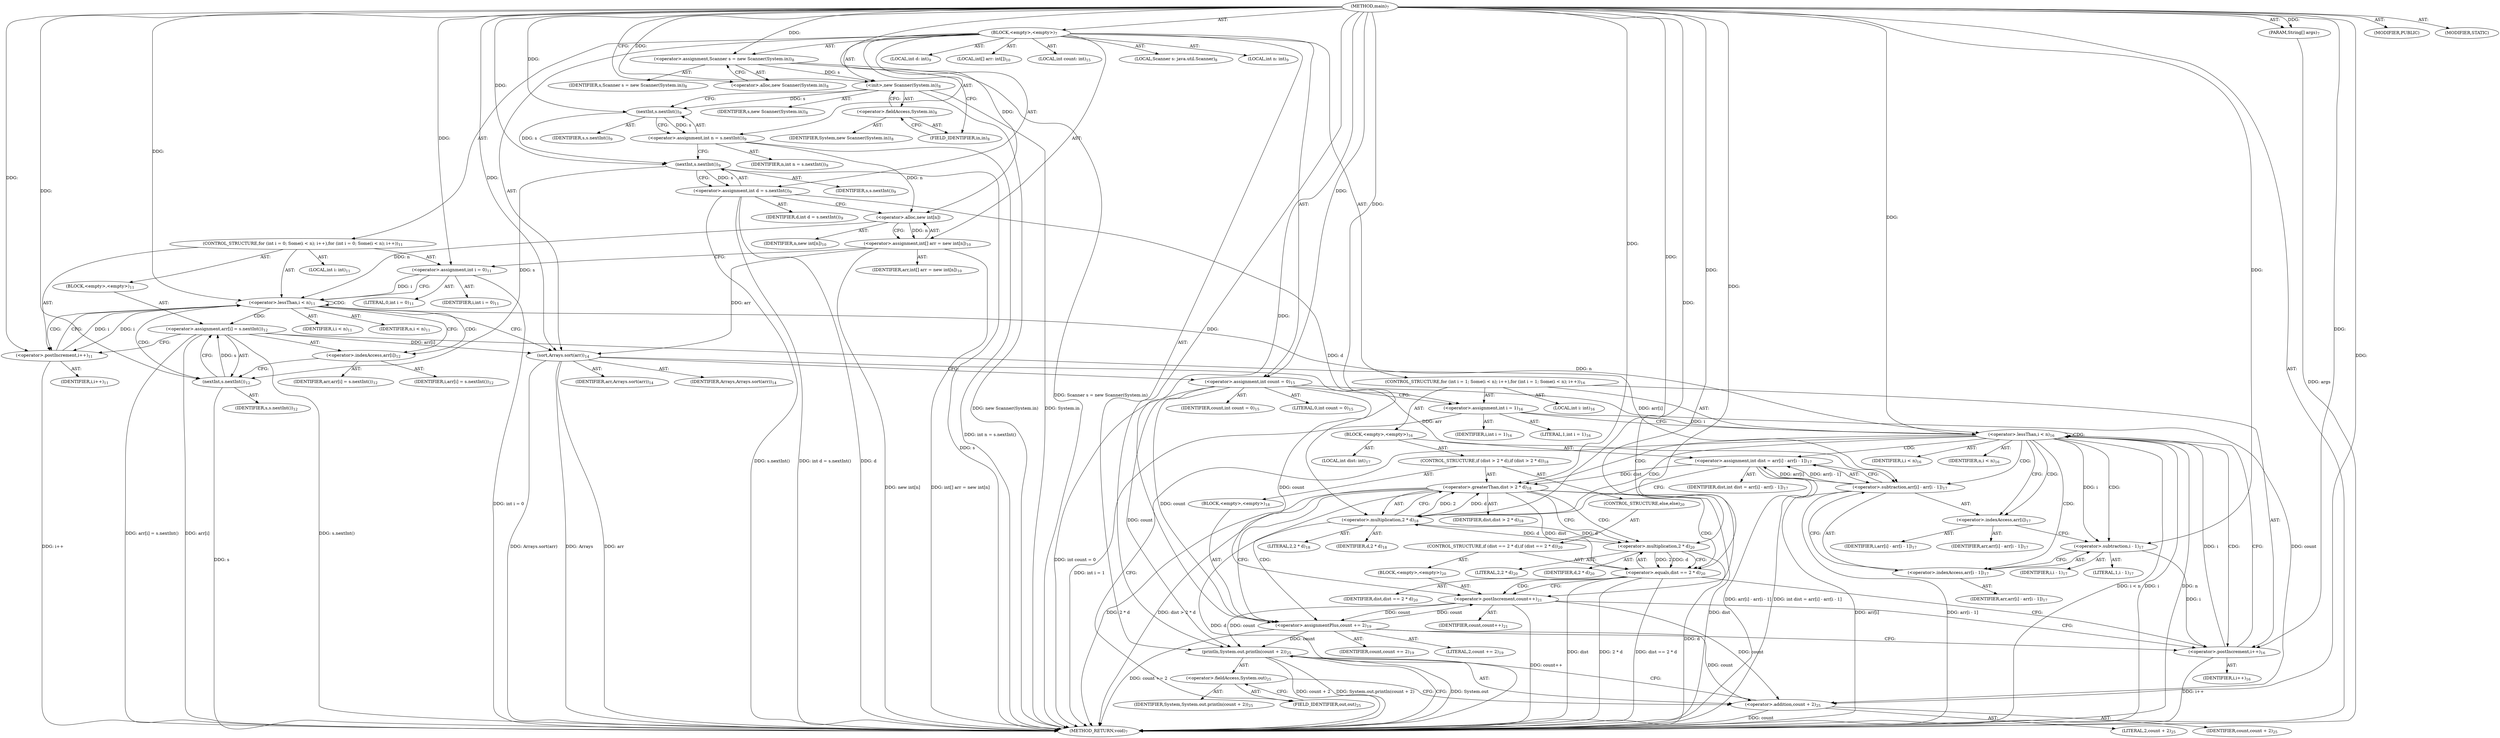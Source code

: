 digraph "main" {  
"19" [label = <(METHOD,main)<SUB>7</SUB>> ]
"20" [label = <(PARAM,String[] args)<SUB>7</SUB>> ]
"21" [label = <(BLOCK,&lt;empty&gt;,&lt;empty&gt;)<SUB>7</SUB>> ]
"4" [label = <(LOCAL,Scanner s: java.util.Scanner)<SUB>8</SUB>> ]
"22" [label = <(&lt;operator&gt;.assignment,Scanner s = new Scanner(System.in))<SUB>8</SUB>> ]
"23" [label = <(IDENTIFIER,s,Scanner s = new Scanner(System.in))<SUB>8</SUB>> ]
"24" [label = <(&lt;operator&gt;.alloc,new Scanner(System.in))<SUB>8</SUB>> ]
"25" [label = <(&lt;init&gt;,new Scanner(System.in))<SUB>8</SUB>> ]
"3" [label = <(IDENTIFIER,s,new Scanner(System.in))<SUB>8</SUB>> ]
"26" [label = <(&lt;operator&gt;.fieldAccess,System.in)<SUB>8</SUB>> ]
"27" [label = <(IDENTIFIER,System,new Scanner(System.in))<SUB>8</SUB>> ]
"28" [label = <(FIELD_IDENTIFIER,in,in)<SUB>8</SUB>> ]
"29" [label = <(LOCAL,int n: int)<SUB>9</SUB>> ]
"30" [label = <(LOCAL,int d: int)<SUB>9</SUB>> ]
"31" [label = <(&lt;operator&gt;.assignment,int n = s.nextInt())<SUB>9</SUB>> ]
"32" [label = <(IDENTIFIER,n,int n = s.nextInt())<SUB>9</SUB>> ]
"33" [label = <(nextInt,s.nextInt())<SUB>9</SUB>> ]
"34" [label = <(IDENTIFIER,s,s.nextInt())<SUB>9</SUB>> ]
"35" [label = <(&lt;operator&gt;.assignment,int d = s.nextInt())<SUB>9</SUB>> ]
"36" [label = <(IDENTIFIER,d,int d = s.nextInt())<SUB>9</SUB>> ]
"37" [label = <(nextInt,s.nextInt())<SUB>9</SUB>> ]
"38" [label = <(IDENTIFIER,s,s.nextInt())<SUB>9</SUB>> ]
"39" [label = <(LOCAL,int[] arr: int[])<SUB>10</SUB>> ]
"40" [label = <(&lt;operator&gt;.assignment,int[] arr = new int[n])<SUB>10</SUB>> ]
"41" [label = <(IDENTIFIER,arr,int[] arr = new int[n])<SUB>10</SUB>> ]
"42" [label = <(&lt;operator&gt;.alloc,new int[n])> ]
"43" [label = <(IDENTIFIER,n,new int[n])<SUB>10</SUB>> ]
"44" [label = <(CONTROL_STRUCTURE,for (int i = 0; Some(i &lt; n); i++),for (int i = 0; Some(i &lt; n); i++))<SUB>11</SUB>> ]
"45" [label = <(LOCAL,int i: int)<SUB>11</SUB>> ]
"46" [label = <(&lt;operator&gt;.assignment,int i = 0)<SUB>11</SUB>> ]
"47" [label = <(IDENTIFIER,i,int i = 0)<SUB>11</SUB>> ]
"48" [label = <(LITERAL,0,int i = 0)<SUB>11</SUB>> ]
"49" [label = <(&lt;operator&gt;.lessThan,i &lt; n)<SUB>11</SUB>> ]
"50" [label = <(IDENTIFIER,i,i &lt; n)<SUB>11</SUB>> ]
"51" [label = <(IDENTIFIER,n,i &lt; n)<SUB>11</SUB>> ]
"52" [label = <(&lt;operator&gt;.postIncrement,i++)<SUB>11</SUB>> ]
"53" [label = <(IDENTIFIER,i,i++)<SUB>11</SUB>> ]
"54" [label = <(BLOCK,&lt;empty&gt;,&lt;empty&gt;)<SUB>11</SUB>> ]
"55" [label = <(&lt;operator&gt;.assignment,arr[i] = s.nextInt())<SUB>12</SUB>> ]
"56" [label = <(&lt;operator&gt;.indexAccess,arr[i])<SUB>12</SUB>> ]
"57" [label = <(IDENTIFIER,arr,arr[i] = s.nextInt())<SUB>12</SUB>> ]
"58" [label = <(IDENTIFIER,i,arr[i] = s.nextInt())<SUB>12</SUB>> ]
"59" [label = <(nextInt,s.nextInt())<SUB>12</SUB>> ]
"60" [label = <(IDENTIFIER,s,s.nextInt())<SUB>12</SUB>> ]
"61" [label = <(sort,Arrays.sort(arr))<SUB>14</SUB>> ]
"62" [label = <(IDENTIFIER,Arrays,Arrays.sort(arr))<SUB>14</SUB>> ]
"63" [label = <(IDENTIFIER,arr,Arrays.sort(arr))<SUB>14</SUB>> ]
"64" [label = <(LOCAL,int count: int)<SUB>15</SUB>> ]
"65" [label = <(&lt;operator&gt;.assignment,int count = 0)<SUB>15</SUB>> ]
"66" [label = <(IDENTIFIER,count,int count = 0)<SUB>15</SUB>> ]
"67" [label = <(LITERAL,0,int count = 0)<SUB>15</SUB>> ]
"68" [label = <(CONTROL_STRUCTURE,for (int i = 1; Some(i &lt; n); i++),for (int i = 1; Some(i &lt; n); i++))<SUB>16</SUB>> ]
"69" [label = <(LOCAL,int i: int)<SUB>16</SUB>> ]
"70" [label = <(&lt;operator&gt;.assignment,int i = 1)<SUB>16</SUB>> ]
"71" [label = <(IDENTIFIER,i,int i = 1)<SUB>16</SUB>> ]
"72" [label = <(LITERAL,1,int i = 1)<SUB>16</SUB>> ]
"73" [label = <(&lt;operator&gt;.lessThan,i &lt; n)<SUB>16</SUB>> ]
"74" [label = <(IDENTIFIER,i,i &lt; n)<SUB>16</SUB>> ]
"75" [label = <(IDENTIFIER,n,i &lt; n)<SUB>16</SUB>> ]
"76" [label = <(&lt;operator&gt;.postIncrement,i++)<SUB>16</SUB>> ]
"77" [label = <(IDENTIFIER,i,i++)<SUB>16</SUB>> ]
"78" [label = <(BLOCK,&lt;empty&gt;,&lt;empty&gt;)<SUB>16</SUB>> ]
"79" [label = <(LOCAL,int dist: int)<SUB>17</SUB>> ]
"80" [label = <(&lt;operator&gt;.assignment,int dist = arr[i] - arr[i - 1])<SUB>17</SUB>> ]
"81" [label = <(IDENTIFIER,dist,int dist = arr[i] - arr[i - 1])<SUB>17</SUB>> ]
"82" [label = <(&lt;operator&gt;.subtraction,arr[i] - arr[i - 1])<SUB>17</SUB>> ]
"83" [label = <(&lt;operator&gt;.indexAccess,arr[i])<SUB>17</SUB>> ]
"84" [label = <(IDENTIFIER,arr,arr[i] - arr[i - 1])<SUB>17</SUB>> ]
"85" [label = <(IDENTIFIER,i,arr[i] - arr[i - 1])<SUB>17</SUB>> ]
"86" [label = <(&lt;operator&gt;.indexAccess,arr[i - 1])<SUB>17</SUB>> ]
"87" [label = <(IDENTIFIER,arr,arr[i] - arr[i - 1])<SUB>17</SUB>> ]
"88" [label = <(&lt;operator&gt;.subtraction,i - 1)<SUB>17</SUB>> ]
"89" [label = <(IDENTIFIER,i,i - 1)<SUB>17</SUB>> ]
"90" [label = <(LITERAL,1,i - 1)<SUB>17</SUB>> ]
"91" [label = <(CONTROL_STRUCTURE,if (dist &gt; 2 * d),if (dist &gt; 2 * d))<SUB>18</SUB>> ]
"92" [label = <(&lt;operator&gt;.greaterThan,dist &gt; 2 * d)<SUB>18</SUB>> ]
"93" [label = <(IDENTIFIER,dist,dist &gt; 2 * d)<SUB>18</SUB>> ]
"94" [label = <(&lt;operator&gt;.multiplication,2 * d)<SUB>18</SUB>> ]
"95" [label = <(LITERAL,2,2 * d)<SUB>18</SUB>> ]
"96" [label = <(IDENTIFIER,d,2 * d)<SUB>18</SUB>> ]
"97" [label = <(BLOCK,&lt;empty&gt;,&lt;empty&gt;)<SUB>18</SUB>> ]
"98" [label = <(&lt;operator&gt;.assignmentPlus,count += 2)<SUB>19</SUB>> ]
"99" [label = <(IDENTIFIER,count,count += 2)<SUB>19</SUB>> ]
"100" [label = <(LITERAL,2,count += 2)<SUB>19</SUB>> ]
"101" [label = <(CONTROL_STRUCTURE,else,else)<SUB>20</SUB>> ]
"102" [label = <(CONTROL_STRUCTURE,if (dist == 2 * d),if (dist == 2 * d))<SUB>20</SUB>> ]
"103" [label = <(&lt;operator&gt;.equals,dist == 2 * d)<SUB>20</SUB>> ]
"104" [label = <(IDENTIFIER,dist,dist == 2 * d)<SUB>20</SUB>> ]
"105" [label = <(&lt;operator&gt;.multiplication,2 * d)<SUB>20</SUB>> ]
"106" [label = <(LITERAL,2,2 * d)<SUB>20</SUB>> ]
"107" [label = <(IDENTIFIER,d,2 * d)<SUB>20</SUB>> ]
"108" [label = <(BLOCK,&lt;empty&gt;,&lt;empty&gt;)<SUB>20</SUB>> ]
"109" [label = <(&lt;operator&gt;.postIncrement,count++)<SUB>21</SUB>> ]
"110" [label = <(IDENTIFIER,count,count++)<SUB>21</SUB>> ]
"111" [label = <(println,System.out.println(count + 2))<SUB>25</SUB>> ]
"112" [label = <(&lt;operator&gt;.fieldAccess,System.out)<SUB>25</SUB>> ]
"113" [label = <(IDENTIFIER,System,System.out.println(count + 2))<SUB>25</SUB>> ]
"114" [label = <(FIELD_IDENTIFIER,out,out)<SUB>25</SUB>> ]
"115" [label = <(&lt;operator&gt;.addition,count + 2)<SUB>25</SUB>> ]
"116" [label = <(IDENTIFIER,count,count + 2)<SUB>25</SUB>> ]
"117" [label = <(LITERAL,2,count + 2)<SUB>25</SUB>> ]
"118" [label = <(MODIFIER,PUBLIC)> ]
"119" [label = <(MODIFIER,STATIC)> ]
"120" [label = <(METHOD_RETURN,void)<SUB>7</SUB>> ]
  "19" -> "20"  [ label = "AST: "] 
  "19" -> "21"  [ label = "AST: "] 
  "19" -> "118"  [ label = "AST: "] 
  "19" -> "119"  [ label = "AST: "] 
  "19" -> "120"  [ label = "AST: "] 
  "21" -> "4"  [ label = "AST: "] 
  "21" -> "22"  [ label = "AST: "] 
  "21" -> "25"  [ label = "AST: "] 
  "21" -> "29"  [ label = "AST: "] 
  "21" -> "30"  [ label = "AST: "] 
  "21" -> "31"  [ label = "AST: "] 
  "21" -> "35"  [ label = "AST: "] 
  "21" -> "39"  [ label = "AST: "] 
  "21" -> "40"  [ label = "AST: "] 
  "21" -> "44"  [ label = "AST: "] 
  "21" -> "61"  [ label = "AST: "] 
  "21" -> "64"  [ label = "AST: "] 
  "21" -> "65"  [ label = "AST: "] 
  "21" -> "68"  [ label = "AST: "] 
  "21" -> "111"  [ label = "AST: "] 
  "22" -> "23"  [ label = "AST: "] 
  "22" -> "24"  [ label = "AST: "] 
  "25" -> "3"  [ label = "AST: "] 
  "25" -> "26"  [ label = "AST: "] 
  "26" -> "27"  [ label = "AST: "] 
  "26" -> "28"  [ label = "AST: "] 
  "31" -> "32"  [ label = "AST: "] 
  "31" -> "33"  [ label = "AST: "] 
  "33" -> "34"  [ label = "AST: "] 
  "35" -> "36"  [ label = "AST: "] 
  "35" -> "37"  [ label = "AST: "] 
  "37" -> "38"  [ label = "AST: "] 
  "40" -> "41"  [ label = "AST: "] 
  "40" -> "42"  [ label = "AST: "] 
  "42" -> "43"  [ label = "AST: "] 
  "44" -> "45"  [ label = "AST: "] 
  "44" -> "46"  [ label = "AST: "] 
  "44" -> "49"  [ label = "AST: "] 
  "44" -> "52"  [ label = "AST: "] 
  "44" -> "54"  [ label = "AST: "] 
  "46" -> "47"  [ label = "AST: "] 
  "46" -> "48"  [ label = "AST: "] 
  "49" -> "50"  [ label = "AST: "] 
  "49" -> "51"  [ label = "AST: "] 
  "52" -> "53"  [ label = "AST: "] 
  "54" -> "55"  [ label = "AST: "] 
  "55" -> "56"  [ label = "AST: "] 
  "55" -> "59"  [ label = "AST: "] 
  "56" -> "57"  [ label = "AST: "] 
  "56" -> "58"  [ label = "AST: "] 
  "59" -> "60"  [ label = "AST: "] 
  "61" -> "62"  [ label = "AST: "] 
  "61" -> "63"  [ label = "AST: "] 
  "65" -> "66"  [ label = "AST: "] 
  "65" -> "67"  [ label = "AST: "] 
  "68" -> "69"  [ label = "AST: "] 
  "68" -> "70"  [ label = "AST: "] 
  "68" -> "73"  [ label = "AST: "] 
  "68" -> "76"  [ label = "AST: "] 
  "68" -> "78"  [ label = "AST: "] 
  "70" -> "71"  [ label = "AST: "] 
  "70" -> "72"  [ label = "AST: "] 
  "73" -> "74"  [ label = "AST: "] 
  "73" -> "75"  [ label = "AST: "] 
  "76" -> "77"  [ label = "AST: "] 
  "78" -> "79"  [ label = "AST: "] 
  "78" -> "80"  [ label = "AST: "] 
  "78" -> "91"  [ label = "AST: "] 
  "80" -> "81"  [ label = "AST: "] 
  "80" -> "82"  [ label = "AST: "] 
  "82" -> "83"  [ label = "AST: "] 
  "82" -> "86"  [ label = "AST: "] 
  "83" -> "84"  [ label = "AST: "] 
  "83" -> "85"  [ label = "AST: "] 
  "86" -> "87"  [ label = "AST: "] 
  "86" -> "88"  [ label = "AST: "] 
  "88" -> "89"  [ label = "AST: "] 
  "88" -> "90"  [ label = "AST: "] 
  "91" -> "92"  [ label = "AST: "] 
  "91" -> "97"  [ label = "AST: "] 
  "91" -> "101"  [ label = "AST: "] 
  "92" -> "93"  [ label = "AST: "] 
  "92" -> "94"  [ label = "AST: "] 
  "94" -> "95"  [ label = "AST: "] 
  "94" -> "96"  [ label = "AST: "] 
  "97" -> "98"  [ label = "AST: "] 
  "98" -> "99"  [ label = "AST: "] 
  "98" -> "100"  [ label = "AST: "] 
  "101" -> "102"  [ label = "AST: "] 
  "102" -> "103"  [ label = "AST: "] 
  "102" -> "108"  [ label = "AST: "] 
  "103" -> "104"  [ label = "AST: "] 
  "103" -> "105"  [ label = "AST: "] 
  "105" -> "106"  [ label = "AST: "] 
  "105" -> "107"  [ label = "AST: "] 
  "108" -> "109"  [ label = "AST: "] 
  "109" -> "110"  [ label = "AST: "] 
  "111" -> "112"  [ label = "AST: "] 
  "111" -> "115"  [ label = "AST: "] 
  "112" -> "113"  [ label = "AST: "] 
  "112" -> "114"  [ label = "AST: "] 
  "115" -> "116"  [ label = "AST: "] 
  "115" -> "117"  [ label = "AST: "] 
  "22" -> "28"  [ label = "CFG: "] 
  "25" -> "33"  [ label = "CFG: "] 
  "31" -> "37"  [ label = "CFG: "] 
  "35" -> "42"  [ label = "CFG: "] 
  "40" -> "46"  [ label = "CFG: "] 
  "61" -> "65"  [ label = "CFG: "] 
  "65" -> "70"  [ label = "CFG: "] 
  "111" -> "120"  [ label = "CFG: "] 
  "24" -> "22"  [ label = "CFG: "] 
  "26" -> "25"  [ label = "CFG: "] 
  "33" -> "31"  [ label = "CFG: "] 
  "37" -> "35"  [ label = "CFG: "] 
  "42" -> "40"  [ label = "CFG: "] 
  "46" -> "49"  [ label = "CFG: "] 
  "49" -> "56"  [ label = "CFG: "] 
  "49" -> "61"  [ label = "CFG: "] 
  "52" -> "49"  [ label = "CFG: "] 
  "70" -> "73"  [ label = "CFG: "] 
  "73" -> "83"  [ label = "CFG: "] 
  "73" -> "114"  [ label = "CFG: "] 
  "76" -> "73"  [ label = "CFG: "] 
  "112" -> "115"  [ label = "CFG: "] 
  "115" -> "111"  [ label = "CFG: "] 
  "28" -> "26"  [ label = "CFG: "] 
  "55" -> "52"  [ label = "CFG: "] 
  "80" -> "94"  [ label = "CFG: "] 
  "114" -> "112"  [ label = "CFG: "] 
  "56" -> "59"  [ label = "CFG: "] 
  "59" -> "55"  [ label = "CFG: "] 
  "82" -> "80"  [ label = "CFG: "] 
  "92" -> "98"  [ label = "CFG: "] 
  "92" -> "105"  [ label = "CFG: "] 
  "83" -> "88"  [ label = "CFG: "] 
  "86" -> "82"  [ label = "CFG: "] 
  "94" -> "92"  [ label = "CFG: "] 
  "98" -> "76"  [ label = "CFG: "] 
  "88" -> "86"  [ label = "CFG: "] 
  "103" -> "109"  [ label = "CFG: "] 
  "103" -> "76"  [ label = "CFG: "] 
  "105" -> "103"  [ label = "CFG: "] 
  "109" -> "76"  [ label = "CFG: "] 
  "19" -> "24"  [ label = "CFG: "] 
  "20" -> "120"  [ label = "DDG: args"] 
  "22" -> "120"  [ label = "DDG: Scanner s = new Scanner(System.in)"] 
  "25" -> "120"  [ label = "DDG: System.in"] 
  "25" -> "120"  [ label = "DDG: new Scanner(System.in)"] 
  "31" -> "120"  [ label = "DDG: int n = s.nextInt()"] 
  "35" -> "120"  [ label = "DDG: d"] 
  "37" -> "120"  [ label = "DDG: s"] 
  "35" -> "120"  [ label = "DDG: s.nextInt()"] 
  "35" -> "120"  [ label = "DDG: int d = s.nextInt()"] 
  "40" -> "120"  [ label = "DDG: new int[n]"] 
  "40" -> "120"  [ label = "DDG: int[] arr = new int[n]"] 
  "46" -> "120"  [ label = "DDG: int i = 0"] 
  "61" -> "120"  [ label = "DDG: arr"] 
  "61" -> "120"  [ label = "DDG: Arrays.sort(arr)"] 
  "65" -> "120"  [ label = "DDG: int count = 0"] 
  "70" -> "120"  [ label = "DDG: int i = 1"] 
  "73" -> "120"  [ label = "DDG: i"] 
  "73" -> "120"  [ label = "DDG: n"] 
  "73" -> "120"  [ label = "DDG: i &lt; n"] 
  "111" -> "120"  [ label = "DDG: System.out"] 
  "115" -> "120"  [ label = "DDG: count"] 
  "111" -> "120"  [ label = "DDG: count + 2"] 
  "111" -> "120"  [ label = "DDG: System.out.println(count + 2)"] 
  "82" -> "120"  [ label = "DDG: arr[i]"] 
  "82" -> "120"  [ label = "DDG: arr[i - 1]"] 
  "80" -> "120"  [ label = "DDG: arr[i] - arr[i - 1]"] 
  "80" -> "120"  [ label = "DDG: int dist = arr[i] - arr[i - 1]"] 
  "92" -> "120"  [ label = "DDG: dist"] 
  "94" -> "120"  [ label = "DDG: d"] 
  "92" -> "120"  [ label = "DDG: 2 * d"] 
  "92" -> "120"  [ label = "DDG: dist &gt; 2 * d"] 
  "103" -> "120"  [ label = "DDG: dist"] 
  "105" -> "120"  [ label = "DDG: d"] 
  "103" -> "120"  [ label = "DDG: 2 * d"] 
  "103" -> "120"  [ label = "DDG: dist == 2 * d"] 
  "109" -> "120"  [ label = "DDG: count++"] 
  "98" -> "120"  [ label = "DDG: count += 2"] 
  "76" -> "120"  [ label = "DDG: i++"] 
  "55" -> "120"  [ label = "DDG: arr[i]"] 
  "59" -> "120"  [ label = "DDG: s"] 
  "55" -> "120"  [ label = "DDG: s.nextInt()"] 
  "55" -> "120"  [ label = "DDG: arr[i] = s.nextInt()"] 
  "52" -> "120"  [ label = "DDG: i++"] 
  "61" -> "120"  [ label = "DDG: Arrays"] 
  "19" -> "20"  [ label = "DDG: "] 
  "19" -> "22"  [ label = "DDG: "] 
  "33" -> "31"  [ label = "DDG: s"] 
  "37" -> "35"  [ label = "DDG: s"] 
  "42" -> "40"  [ label = "DDG: n"] 
  "19" -> "65"  [ label = "DDG: "] 
  "22" -> "25"  [ label = "DDG: s"] 
  "19" -> "25"  [ label = "DDG: "] 
  "19" -> "46"  [ label = "DDG: "] 
  "19" -> "61"  [ label = "DDG: "] 
  "40" -> "61"  [ label = "DDG: arr"] 
  "55" -> "61"  [ label = "DDG: arr[i]"] 
  "19" -> "70"  [ label = "DDG: "] 
  "65" -> "111"  [ label = "DDG: count"] 
  "109" -> "111"  [ label = "DDG: count"] 
  "98" -> "111"  [ label = "DDG: count"] 
  "19" -> "111"  [ label = "DDG: "] 
  "25" -> "33"  [ label = "DDG: s"] 
  "19" -> "33"  [ label = "DDG: "] 
  "33" -> "37"  [ label = "DDG: s"] 
  "19" -> "37"  [ label = "DDG: "] 
  "31" -> "42"  [ label = "DDG: n"] 
  "19" -> "42"  [ label = "DDG: "] 
  "46" -> "49"  [ label = "DDG: i"] 
  "52" -> "49"  [ label = "DDG: i"] 
  "19" -> "49"  [ label = "DDG: "] 
  "42" -> "49"  [ label = "DDG: n"] 
  "49" -> "52"  [ label = "DDG: i"] 
  "19" -> "52"  [ label = "DDG: "] 
  "59" -> "55"  [ label = "DDG: s"] 
  "70" -> "73"  [ label = "DDG: i"] 
  "76" -> "73"  [ label = "DDG: i"] 
  "19" -> "73"  [ label = "DDG: "] 
  "49" -> "73"  [ label = "DDG: n"] 
  "88" -> "76"  [ label = "DDG: i"] 
  "19" -> "76"  [ label = "DDG: "] 
  "82" -> "80"  [ label = "DDG: arr[i]"] 
  "82" -> "80"  [ label = "DDG: arr[i - 1]"] 
  "65" -> "115"  [ label = "DDG: count"] 
  "109" -> "115"  [ label = "DDG: count"] 
  "98" -> "115"  [ label = "DDG: count"] 
  "19" -> "115"  [ label = "DDG: "] 
  "37" -> "59"  [ label = "DDG: s"] 
  "19" -> "59"  [ label = "DDG: "] 
  "61" -> "82"  [ label = "DDG: arr"] 
  "55" -> "82"  [ label = "DDG: arr[i]"] 
  "80" -> "92"  [ label = "DDG: dist"] 
  "19" -> "92"  [ label = "DDG: "] 
  "94" -> "92"  [ label = "DDG: 2"] 
  "94" -> "92"  [ label = "DDG: d"] 
  "19" -> "98"  [ label = "DDG: "] 
  "19" -> "94"  [ label = "DDG: "] 
  "35" -> "94"  [ label = "DDG: d"] 
  "105" -> "94"  [ label = "DDG: d"] 
  "65" -> "98"  [ label = "DDG: count"] 
  "109" -> "98"  [ label = "DDG: count"] 
  "73" -> "88"  [ label = "DDG: i"] 
  "19" -> "88"  [ label = "DDG: "] 
  "92" -> "103"  [ label = "DDG: dist"] 
  "19" -> "103"  [ label = "DDG: "] 
  "105" -> "103"  [ label = "DDG: 2"] 
  "105" -> "103"  [ label = "DDG: d"] 
  "19" -> "105"  [ label = "DDG: "] 
  "94" -> "105"  [ label = "DDG: d"] 
  "65" -> "109"  [ label = "DDG: count"] 
  "98" -> "109"  [ label = "DDG: count"] 
  "19" -> "109"  [ label = "DDG: "] 
  "49" -> "49"  [ label = "CDG: "] 
  "49" -> "52"  [ label = "CDG: "] 
  "49" -> "56"  [ label = "CDG: "] 
  "49" -> "59"  [ label = "CDG: "] 
  "49" -> "55"  [ label = "CDG: "] 
  "73" -> "80"  [ label = "CDG: "] 
  "73" -> "94"  [ label = "CDG: "] 
  "73" -> "73"  [ label = "CDG: "] 
  "73" -> "83"  [ label = "CDG: "] 
  "73" -> "88"  [ label = "CDG: "] 
  "73" -> "92"  [ label = "CDG: "] 
  "73" -> "76"  [ label = "CDG: "] 
  "73" -> "82"  [ label = "CDG: "] 
  "73" -> "86"  [ label = "CDG: "] 
  "92" -> "98"  [ label = "CDG: "] 
  "92" -> "105"  [ label = "CDG: "] 
  "92" -> "103"  [ label = "CDG: "] 
  "103" -> "109"  [ label = "CDG: "] 
}
